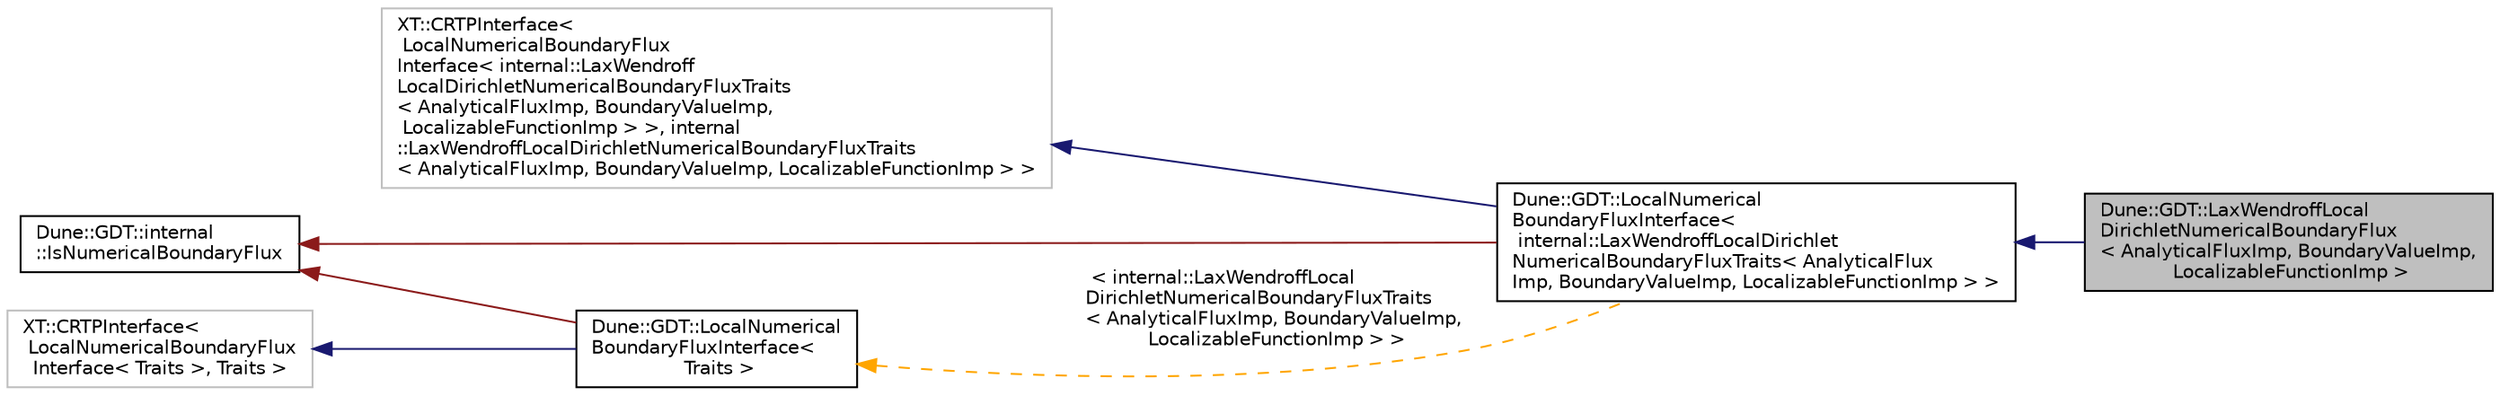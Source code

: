 digraph "Dune::GDT::LaxWendroffLocalDirichletNumericalBoundaryFlux&lt; AnalyticalFluxImp, BoundaryValueImp, LocalizableFunctionImp &gt;"
{
  edge [fontname="Helvetica",fontsize="10",labelfontname="Helvetica",labelfontsize="10"];
  node [fontname="Helvetica",fontsize="10",shape=record];
  rankdir="LR";
  Node0 [label="Dune::GDT::LaxWendroffLocal\lDirichletNumericalBoundaryFlux\l\< AnalyticalFluxImp, BoundaryValueImp,\l LocalizableFunctionImp \>",height=0.2,width=0.4,color="black", fillcolor="grey75", style="filled", fontcolor="black"];
  Node1 -> Node0 [dir="back",color="midnightblue",fontsize="10",style="solid",fontname="Helvetica"];
  Node1 [label="Dune::GDT::LocalNumerical\lBoundaryFluxInterface\<\l internal::LaxWendroffLocalDirichlet\lNumericalBoundaryFluxTraits\< AnalyticalFlux\lImp, BoundaryValueImp, LocalizableFunctionImp \> \>",height=0.2,width=0.4,color="black", fillcolor="white", style="filled",URL="$a01224.html"];
  Node2 -> Node1 [dir="back",color="midnightblue",fontsize="10",style="solid",fontname="Helvetica"];
  Node2 [label="XT::CRTPInterface\<\l LocalNumericalBoundaryFlux\lInterface\< internal::LaxWendroff\lLocalDirichletNumericalBoundaryFluxTraits\l\< AnalyticalFluxImp, BoundaryValueImp,\l LocalizableFunctionImp \> \>, internal\l::LaxWendroffLocalDirichletNumericalBoundaryFluxTraits\l\< AnalyticalFluxImp, BoundaryValueImp, LocalizableFunctionImp \> \>",height=0.2,width=0.4,color="grey75", fillcolor="white", style="filled"];
  Node3 -> Node1 [dir="back",color="firebrick4",fontsize="10",style="solid",fontname="Helvetica"];
  Node3 [label="Dune::GDT::internal\l::IsNumericalBoundaryFlux",height=0.2,width=0.4,color="black", fillcolor="white", style="filled",URL="$a01208.html"];
  Node4 -> Node1 [dir="back",color="orange",fontsize="10",style="dashed",label=" \< internal::LaxWendroffLocal\lDirichletNumericalBoundaryFluxTraits\l\< AnalyticalFluxImp, BoundaryValueImp,\l LocalizableFunctionImp \> \>" ,fontname="Helvetica"];
  Node4 [label="Dune::GDT::LocalNumerical\lBoundaryFluxInterface\<\l Traits \>",height=0.2,width=0.4,color="black", fillcolor="white", style="filled",URL="$a01224.html"];
  Node5 -> Node4 [dir="back",color="midnightblue",fontsize="10",style="solid",fontname="Helvetica"];
  Node5 [label="XT::CRTPInterface\<\l LocalNumericalBoundaryFlux\lInterface\< Traits \>, Traits \>",height=0.2,width=0.4,color="grey75", fillcolor="white", style="filled"];
  Node3 -> Node4 [dir="back",color="firebrick4",fontsize="10",style="solid",fontname="Helvetica"];
}
